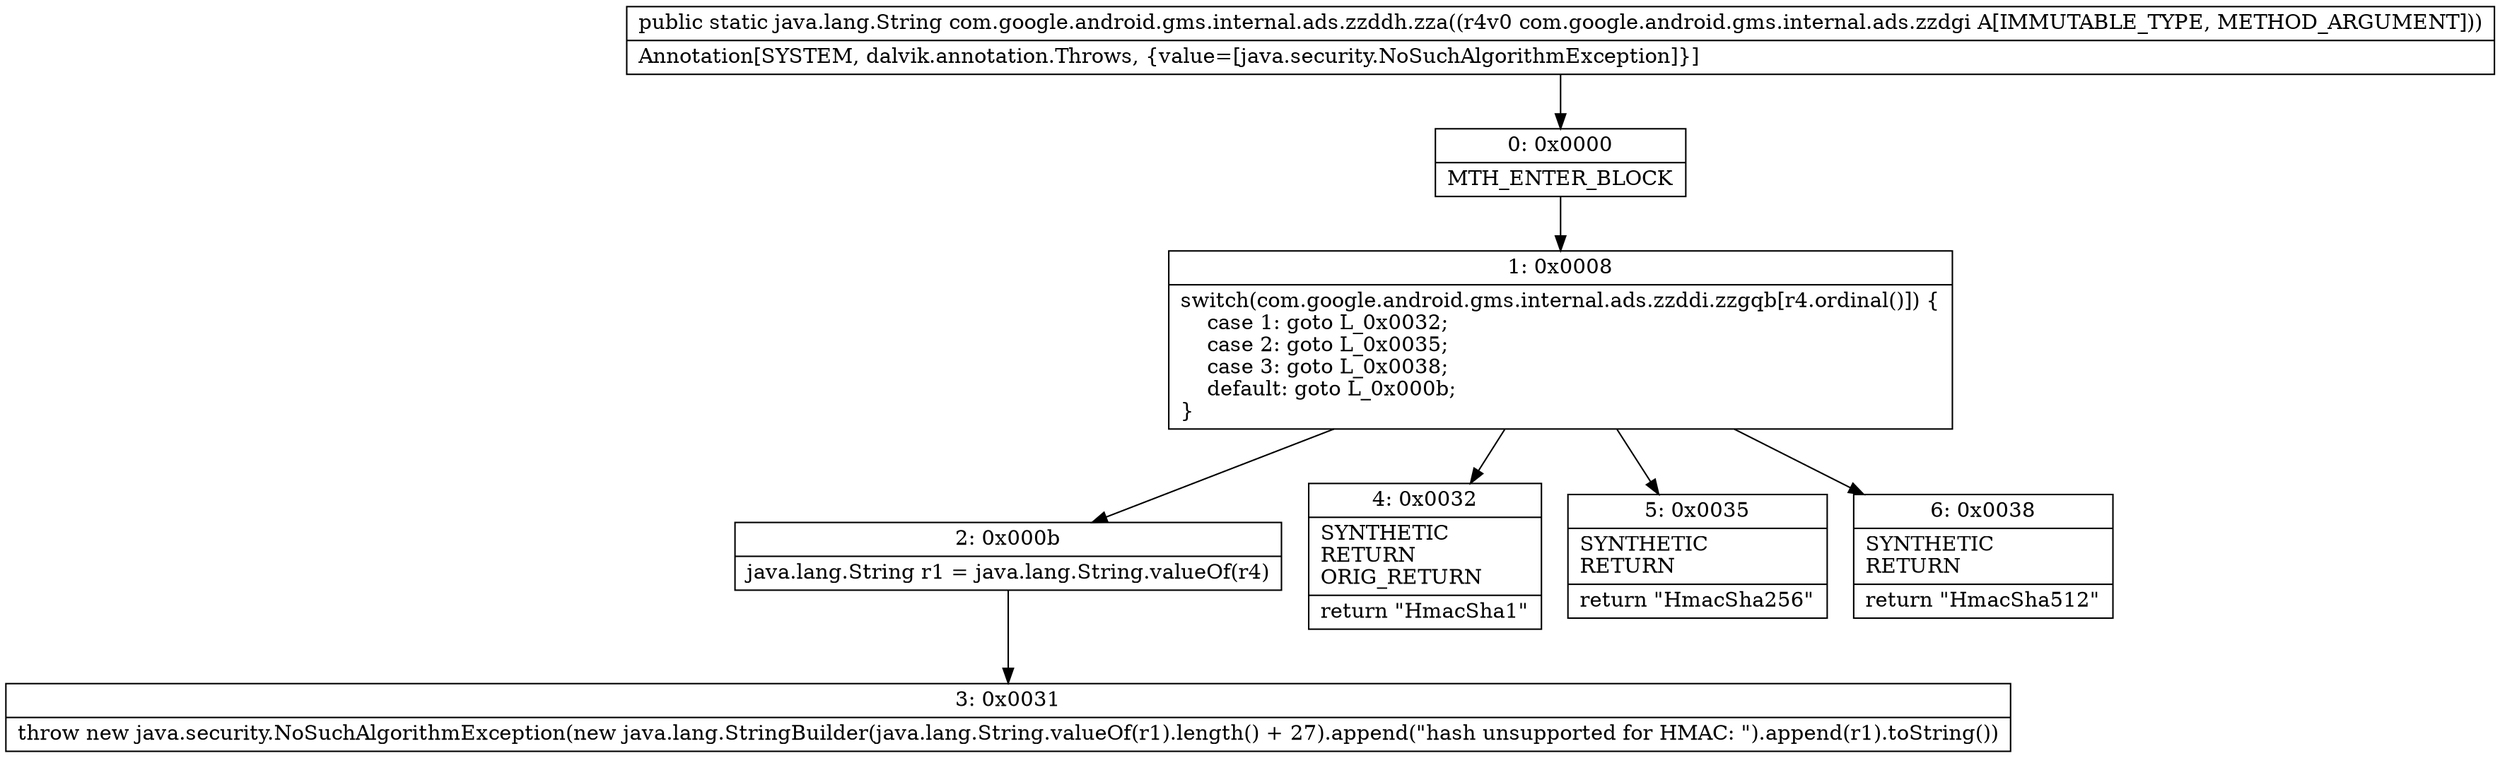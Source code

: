 digraph "CFG forcom.google.android.gms.internal.ads.zzddh.zza(Lcom\/google\/android\/gms\/internal\/ads\/zzdgi;)Ljava\/lang\/String;" {
Node_0 [shape=record,label="{0\:\ 0x0000|MTH_ENTER_BLOCK\l}"];
Node_1 [shape=record,label="{1\:\ 0x0008|switch(com.google.android.gms.internal.ads.zzddi.zzgqb[r4.ordinal()]) \{\l    case 1: goto L_0x0032;\l    case 2: goto L_0x0035;\l    case 3: goto L_0x0038;\l    default: goto L_0x000b;\l\}\l}"];
Node_2 [shape=record,label="{2\:\ 0x000b|java.lang.String r1 = java.lang.String.valueOf(r4)\l}"];
Node_3 [shape=record,label="{3\:\ 0x0031|throw new java.security.NoSuchAlgorithmException(new java.lang.StringBuilder(java.lang.String.valueOf(r1).length() + 27).append(\"hash unsupported for HMAC: \").append(r1).toString())\l}"];
Node_4 [shape=record,label="{4\:\ 0x0032|SYNTHETIC\lRETURN\lORIG_RETURN\l|return \"HmacSha1\"\l}"];
Node_5 [shape=record,label="{5\:\ 0x0035|SYNTHETIC\lRETURN\l|return \"HmacSha256\"\l}"];
Node_6 [shape=record,label="{6\:\ 0x0038|SYNTHETIC\lRETURN\l|return \"HmacSha512\"\l}"];
MethodNode[shape=record,label="{public static java.lang.String com.google.android.gms.internal.ads.zzddh.zza((r4v0 com.google.android.gms.internal.ads.zzdgi A[IMMUTABLE_TYPE, METHOD_ARGUMENT]))  | Annotation[SYSTEM, dalvik.annotation.Throws, \{value=[java.security.NoSuchAlgorithmException]\}]\l}"];
MethodNode -> Node_0;
Node_0 -> Node_1;
Node_1 -> Node_2;
Node_1 -> Node_4;
Node_1 -> Node_5;
Node_1 -> Node_6;
Node_2 -> Node_3;
}

